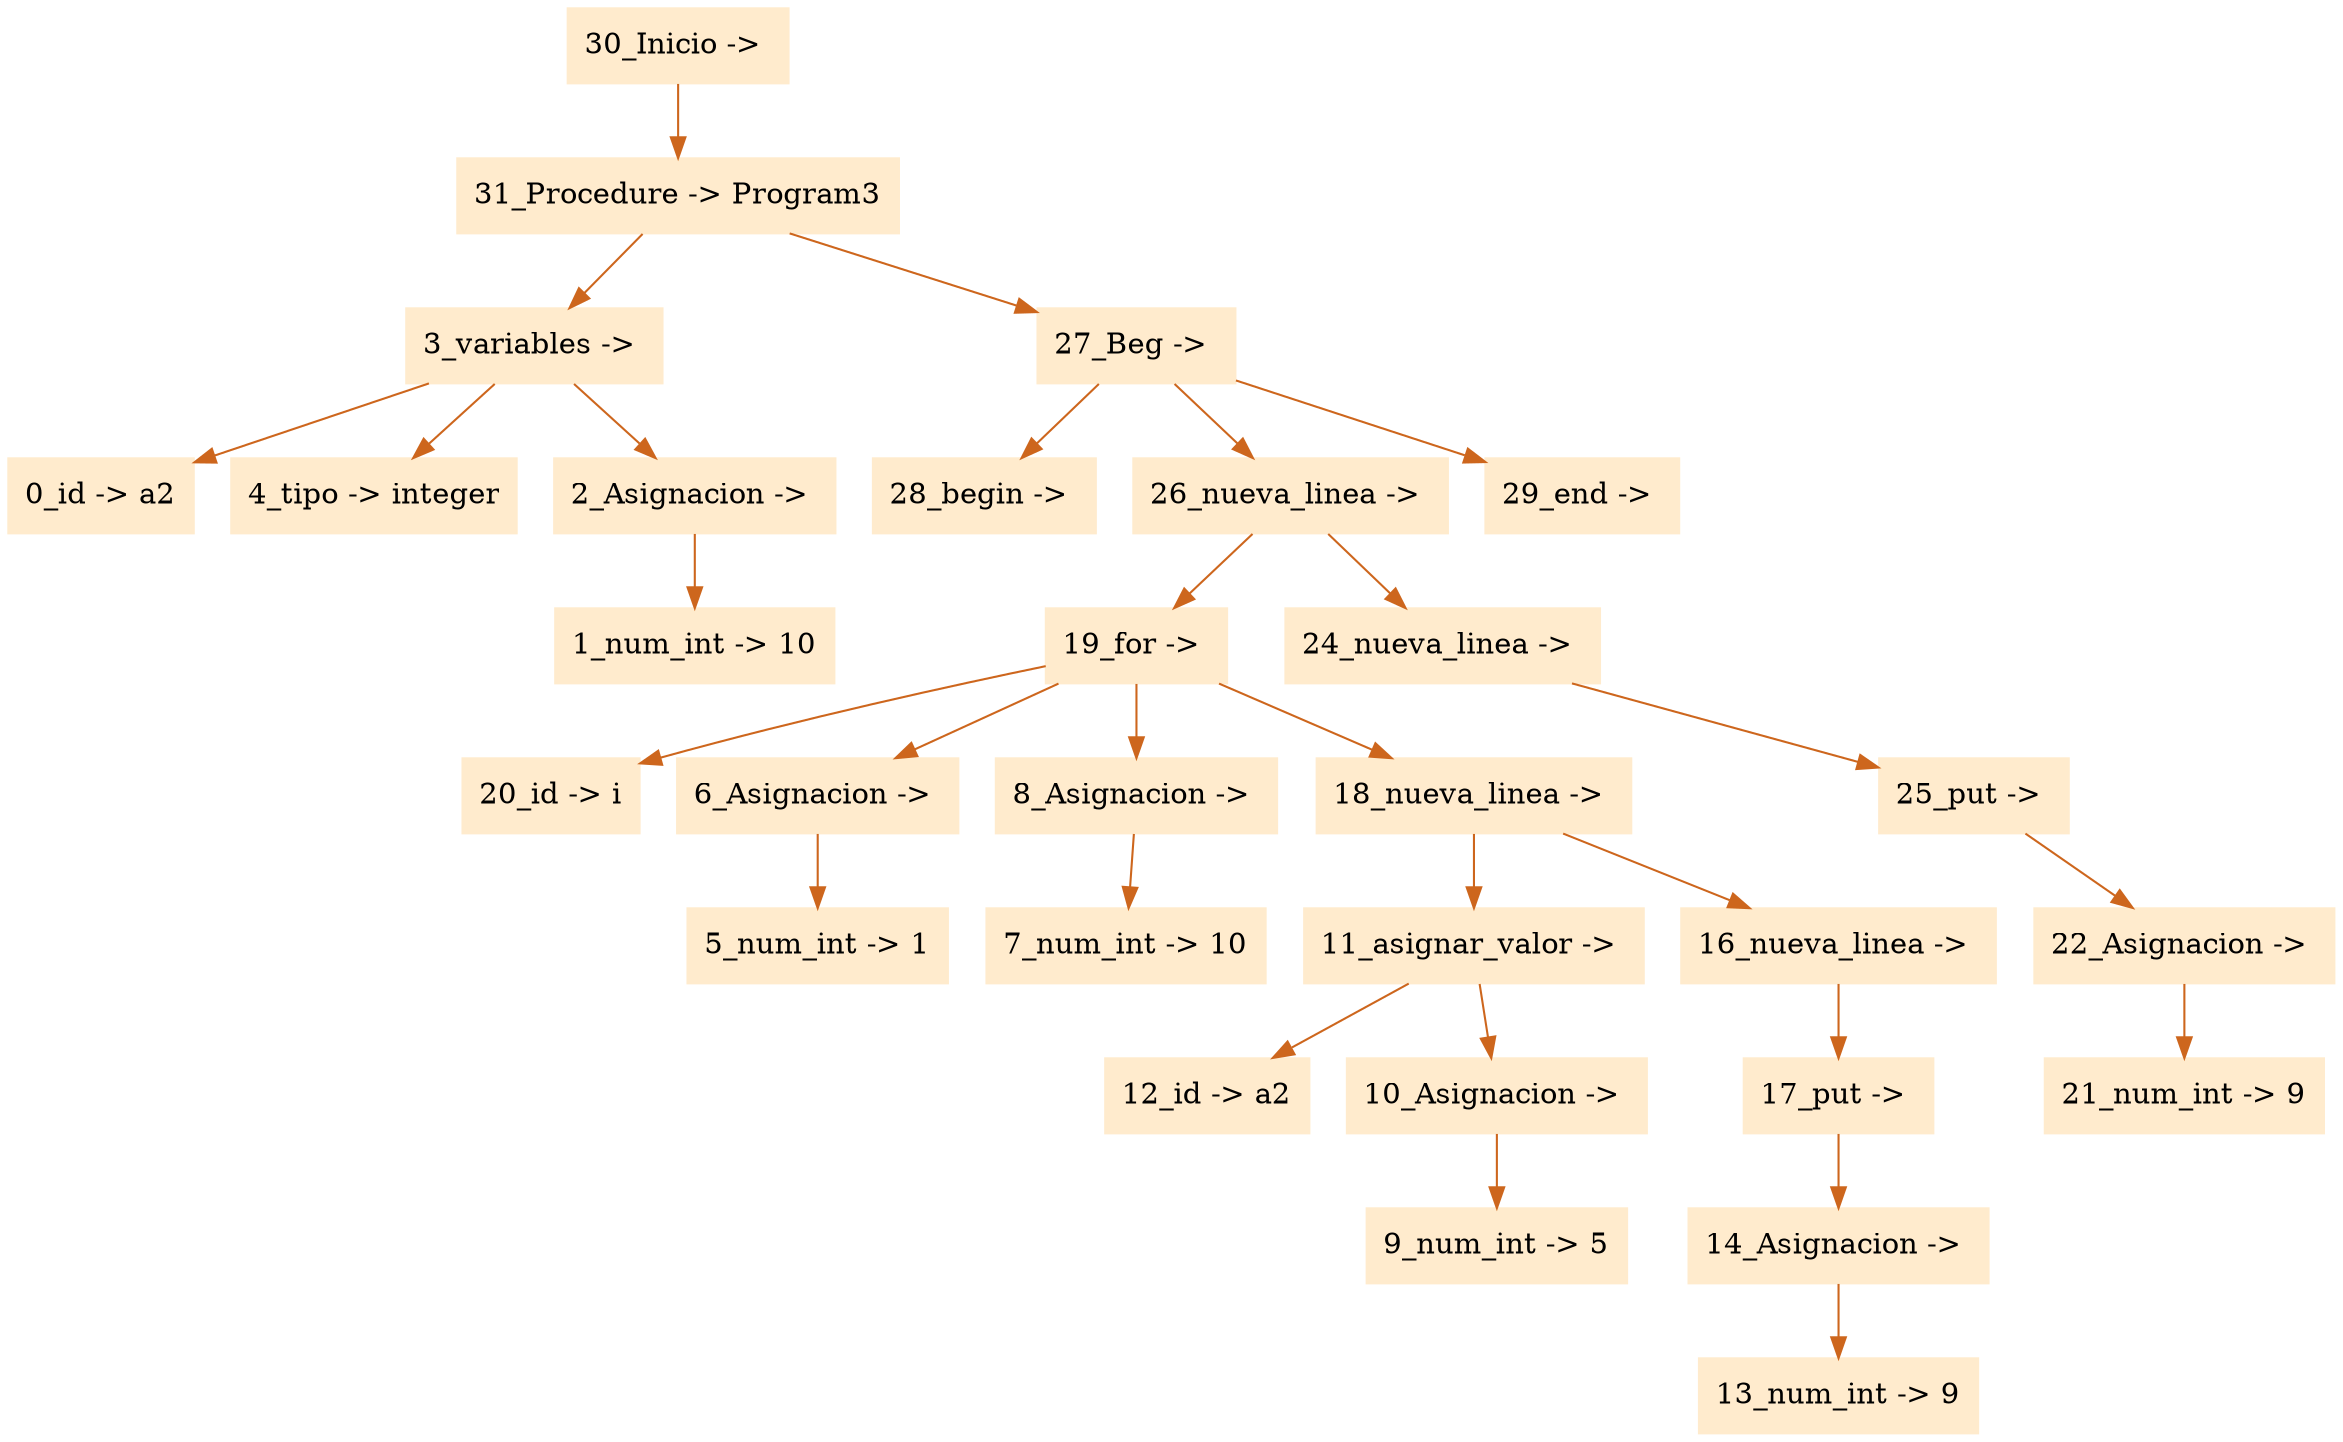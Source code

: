 digraph G {node[shape=box, style=filled, color=blanchedalmond]; edge[color=chocolate3];rankdir=UD 

"30_Inicio -> "->"31_Procedure -> Program3"
"31_Procedure -> Program3"->"3_variables -> "
"3_variables -> "->"0_id -> a2"
"3_variables -> "->"4_tipo -> integer"
"3_variables -> "->"2_Asignacion -> "
"2_Asignacion -> "->"1_num_int -> 10"
"31_Procedure -> Program3"->"27_Beg -> "
"27_Beg -> "->"28_begin -> "
"27_Beg -> "->"26_nueva_linea -> "
"26_nueva_linea -> "->"19_for -> "
"19_for -> "->"20_id -> i"
"19_for -> "->"6_Asignacion -> "
"6_Asignacion -> "->"5_num_int -> 1"
"19_for -> "->"8_Asignacion -> "
"8_Asignacion -> "->"7_num_int -> 10"
"19_for -> "->"18_nueva_linea -> "
"18_nueva_linea -> "->"11_asignar_valor -> "
"11_asignar_valor -> "->"12_id -> a2"
"11_asignar_valor -> "->"10_Asignacion -> "
"10_Asignacion -> "->"9_num_int -> 5"
"18_nueva_linea -> "->"16_nueva_linea -> "
"16_nueva_linea -> "->"17_put -> "
"17_put -> "->"14_Asignacion -> "
"14_Asignacion -> "->"13_num_int -> 9"
"26_nueva_linea -> "->"24_nueva_linea -> "
"24_nueva_linea -> "->"25_put -> "
"25_put -> "->"22_Asignacion -> "
"22_Asignacion -> "->"21_num_int -> 9"
"27_Beg -> "->"29_end -> "


}
